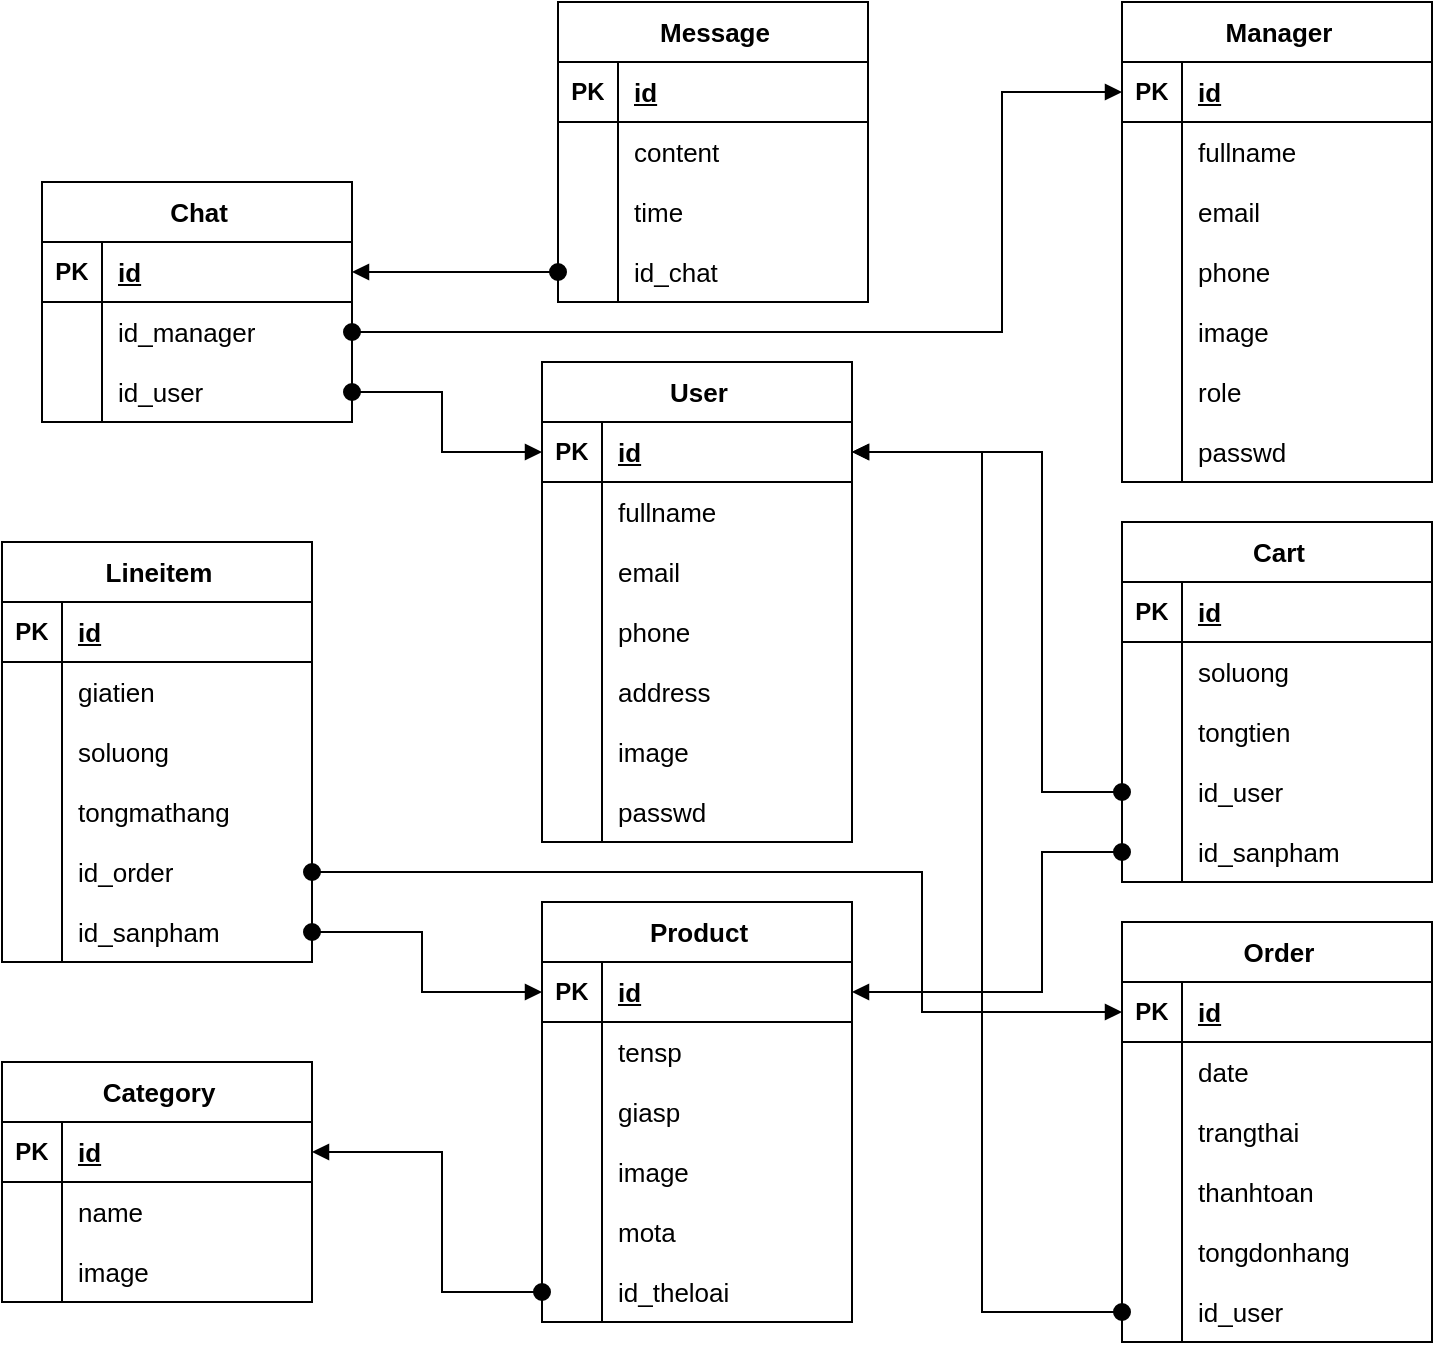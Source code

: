 <mxfile version="22.1.3" type="device">
  <diagram name="Page-1" id="194xH03Cvhobpv7r6Vc0">
    <mxGraphModel dx="2284" dy="761" grid="1" gridSize="10" guides="1" tooltips="1" connect="1" arrows="1" fold="1" page="1" pageScale="1" pageWidth="850" pageHeight="1100" math="0" shadow="0">
      <root>
        <mxCell id="0" />
        <mxCell id="1" parent="0" />
        <mxCell id="lMpqr_0WGe2pn9l9XFGP-166" value="&lt;font style=&quot;font-size: 13px;&quot;&gt;User&lt;/font&gt;" style="shape=table;startSize=30;container=1;collapsible=1;childLayout=tableLayout;fixedRows=1;rowLines=0;fontStyle=1;align=center;resizeLast=1;html=1;" parent="1" vertex="1">
          <mxGeometry x="-510" y="200" width="155" height="240" as="geometry">
            <mxRectangle x="-720" y="90" width="70" height="30" as="alternateBounds" />
          </mxGeometry>
        </mxCell>
        <mxCell id="lMpqr_0WGe2pn9l9XFGP-167" value="" style="shape=tableRow;horizontal=0;startSize=0;swimlaneHead=0;swimlaneBody=0;fillColor=none;collapsible=0;dropTarget=0;points=[[0,0.5],[1,0.5]];portConstraint=eastwest;top=0;left=0;right=0;bottom=1;" parent="lMpqr_0WGe2pn9l9XFGP-166" vertex="1">
          <mxGeometry y="30" width="155" height="30" as="geometry" />
        </mxCell>
        <mxCell id="lMpqr_0WGe2pn9l9XFGP-168" value="PK" style="shape=partialRectangle;connectable=0;fillColor=none;top=0;left=0;bottom=0;right=0;fontStyle=1;overflow=hidden;whiteSpace=wrap;html=1;" parent="lMpqr_0WGe2pn9l9XFGP-167" vertex="1">
          <mxGeometry width="30" height="30" as="geometry">
            <mxRectangle width="30" height="30" as="alternateBounds" />
          </mxGeometry>
        </mxCell>
        <mxCell id="lMpqr_0WGe2pn9l9XFGP-169" value="&lt;font style=&quot;font-size: 13px;&quot;&gt;id&lt;/font&gt;" style="shape=partialRectangle;connectable=0;fillColor=none;top=0;left=0;bottom=0;right=0;align=left;spacingLeft=6;fontStyle=5;overflow=hidden;whiteSpace=wrap;html=1;" parent="lMpqr_0WGe2pn9l9XFGP-167" vertex="1">
          <mxGeometry x="30" width="125" height="30" as="geometry">
            <mxRectangle width="125" height="30" as="alternateBounds" />
          </mxGeometry>
        </mxCell>
        <mxCell id="lMpqr_0WGe2pn9l9XFGP-170" value="" style="shape=tableRow;horizontal=0;startSize=0;swimlaneHead=0;swimlaneBody=0;fillColor=none;collapsible=0;dropTarget=0;points=[[0,0.5],[1,0.5]];portConstraint=eastwest;top=0;left=0;right=0;bottom=0;" parent="lMpqr_0WGe2pn9l9XFGP-166" vertex="1">
          <mxGeometry y="60" width="155" height="30" as="geometry" />
        </mxCell>
        <mxCell id="lMpqr_0WGe2pn9l9XFGP-171" value="" style="shape=partialRectangle;connectable=0;fillColor=none;top=0;left=0;bottom=0;right=0;editable=1;overflow=hidden;whiteSpace=wrap;html=1;" parent="lMpqr_0WGe2pn9l9XFGP-170" vertex="1">
          <mxGeometry width="30" height="30" as="geometry">
            <mxRectangle width="30" height="30" as="alternateBounds" />
          </mxGeometry>
        </mxCell>
        <mxCell id="lMpqr_0WGe2pn9l9XFGP-172" value="&lt;font style=&quot;font-size: 13px;&quot;&gt;fullname&lt;/font&gt;" style="shape=partialRectangle;connectable=0;fillColor=none;top=0;left=0;bottom=0;right=0;align=left;spacingLeft=6;overflow=hidden;whiteSpace=wrap;html=1;" parent="lMpqr_0WGe2pn9l9XFGP-170" vertex="1">
          <mxGeometry x="30" width="125" height="30" as="geometry">
            <mxRectangle width="125" height="30" as="alternateBounds" />
          </mxGeometry>
        </mxCell>
        <mxCell id="lMpqr_0WGe2pn9l9XFGP-173" value="" style="shape=tableRow;horizontal=0;startSize=0;swimlaneHead=0;swimlaneBody=0;fillColor=none;collapsible=0;dropTarget=0;points=[[0,0.5],[1,0.5]];portConstraint=eastwest;top=0;left=0;right=0;bottom=0;" parent="lMpqr_0WGe2pn9l9XFGP-166" vertex="1">
          <mxGeometry y="90" width="155" height="30" as="geometry" />
        </mxCell>
        <mxCell id="lMpqr_0WGe2pn9l9XFGP-174" value="" style="shape=partialRectangle;connectable=0;fillColor=none;top=0;left=0;bottom=0;right=0;editable=1;overflow=hidden;whiteSpace=wrap;html=1;" parent="lMpqr_0WGe2pn9l9XFGP-173" vertex="1">
          <mxGeometry width="30" height="30" as="geometry">
            <mxRectangle width="30" height="30" as="alternateBounds" />
          </mxGeometry>
        </mxCell>
        <mxCell id="lMpqr_0WGe2pn9l9XFGP-175" value="&lt;font style=&quot;font-size: 13px;&quot;&gt;email&lt;/font&gt;" style="shape=partialRectangle;connectable=0;fillColor=none;top=0;left=0;bottom=0;right=0;align=left;spacingLeft=6;overflow=hidden;whiteSpace=wrap;html=1;" parent="lMpqr_0WGe2pn9l9XFGP-173" vertex="1">
          <mxGeometry x="30" width="125" height="30" as="geometry">
            <mxRectangle width="125" height="30" as="alternateBounds" />
          </mxGeometry>
        </mxCell>
        <mxCell id="lMpqr_0WGe2pn9l9XFGP-176" value="" style="shape=tableRow;horizontal=0;startSize=0;swimlaneHead=0;swimlaneBody=0;fillColor=none;collapsible=0;dropTarget=0;points=[[0,0.5],[1,0.5]];portConstraint=eastwest;top=0;left=0;right=0;bottom=0;" parent="lMpqr_0WGe2pn9l9XFGP-166" vertex="1">
          <mxGeometry y="120" width="155" height="30" as="geometry" />
        </mxCell>
        <mxCell id="lMpqr_0WGe2pn9l9XFGP-177" value="" style="shape=partialRectangle;connectable=0;fillColor=none;top=0;left=0;bottom=0;right=0;editable=1;overflow=hidden;whiteSpace=wrap;html=1;" parent="lMpqr_0WGe2pn9l9XFGP-176" vertex="1">
          <mxGeometry width="30" height="30" as="geometry">
            <mxRectangle width="30" height="30" as="alternateBounds" />
          </mxGeometry>
        </mxCell>
        <mxCell id="lMpqr_0WGe2pn9l9XFGP-178" value="&lt;font style=&quot;font-size: 13px;&quot;&gt;phone&lt;/font&gt;" style="shape=partialRectangle;connectable=0;fillColor=none;top=0;left=0;bottom=0;right=0;align=left;spacingLeft=6;overflow=hidden;whiteSpace=wrap;html=1;" parent="lMpqr_0WGe2pn9l9XFGP-176" vertex="1">
          <mxGeometry x="30" width="125" height="30" as="geometry">
            <mxRectangle width="125" height="30" as="alternateBounds" />
          </mxGeometry>
        </mxCell>
        <mxCell id="lMpqr_0WGe2pn9l9XFGP-179" value="" style="shape=tableRow;horizontal=0;startSize=0;swimlaneHead=0;swimlaneBody=0;fillColor=none;collapsible=0;dropTarget=0;points=[[0,0.5],[1,0.5]];portConstraint=eastwest;top=0;left=0;right=0;bottom=0;" parent="lMpqr_0WGe2pn9l9XFGP-166" vertex="1">
          <mxGeometry y="150" width="155" height="30" as="geometry" />
        </mxCell>
        <mxCell id="lMpqr_0WGe2pn9l9XFGP-180" value="" style="shape=partialRectangle;connectable=0;fillColor=none;top=0;left=0;bottom=0;right=0;editable=1;overflow=hidden;whiteSpace=wrap;html=1;" parent="lMpqr_0WGe2pn9l9XFGP-179" vertex="1">
          <mxGeometry width="30" height="30" as="geometry">
            <mxRectangle width="30" height="30" as="alternateBounds" />
          </mxGeometry>
        </mxCell>
        <mxCell id="lMpqr_0WGe2pn9l9XFGP-181" value="&lt;font style=&quot;font-size: 13px;&quot;&gt;address&lt;/font&gt;" style="shape=partialRectangle;connectable=0;fillColor=none;top=0;left=0;bottom=0;right=0;align=left;spacingLeft=6;overflow=hidden;whiteSpace=wrap;html=1;" parent="lMpqr_0WGe2pn9l9XFGP-179" vertex="1">
          <mxGeometry x="30" width="125" height="30" as="geometry">
            <mxRectangle width="125" height="30" as="alternateBounds" />
          </mxGeometry>
        </mxCell>
        <mxCell id="lMpqr_0WGe2pn9l9XFGP-182" value="" style="shape=tableRow;horizontal=0;startSize=0;swimlaneHead=0;swimlaneBody=0;fillColor=none;collapsible=0;dropTarget=0;points=[[0,0.5],[1,0.5]];portConstraint=eastwest;top=0;left=0;right=0;bottom=0;" parent="lMpqr_0WGe2pn9l9XFGP-166" vertex="1">
          <mxGeometry y="180" width="155" height="30" as="geometry" />
        </mxCell>
        <mxCell id="lMpqr_0WGe2pn9l9XFGP-183" value="" style="shape=partialRectangle;connectable=0;fillColor=none;top=0;left=0;bottom=0;right=0;editable=1;overflow=hidden;whiteSpace=wrap;html=1;" parent="lMpqr_0WGe2pn9l9XFGP-182" vertex="1">
          <mxGeometry width="30" height="30" as="geometry">
            <mxRectangle width="30" height="30" as="alternateBounds" />
          </mxGeometry>
        </mxCell>
        <mxCell id="lMpqr_0WGe2pn9l9XFGP-184" value="&lt;font style=&quot;font-size: 13px;&quot;&gt;image&lt;/font&gt;" style="shape=partialRectangle;connectable=0;fillColor=none;top=0;left=0;bottom=0;right=0;align=left;spacingLeft=6;overflow=hidden;whiteSpace=wrap;html=1;" parent="lMpqr_0WGe2pn9l9XFGP-182" vertex="1">
          <mxGeometry x="30" width="125" height="30" as="geometry">
            <mxRectangle width="125" height="30" as="alternateBounds" />
          </mxGeometry>
        </mxCell>
        <mxCell id="GA5O-XalFE99ZFjSKLA--1" value="" style="shape=tableRow;horizontal=0;startSize=0;swimlaneHead=0;swimlaneBody=0;fillColor=none;collapsible=0;dropTarget=0;points=[[0,0.5],[1,0.5]];portConstraint=eastwest;top=0;left=0;right=0;bottom=0;" parent="lMpqr_0WGe2pn9l9XFGP-166" vertex="1">
          <mxGeometry y="210" width="155" height="30" as="geometry" />
        </mxCell>
        <mxCell id="GA5O-XalFE99ZFjSKLA--2" value="" style="shape=partialRectangle;connectable=0;fillColor=none;top=0;left=0;bottom=0;right=0;editable=1;overflow=hidden;whiteSpace=wrap;html=1;" parent="GA5O-XalFE99ZFjSKLA--1" vertex="1">
          <mxGeometry width="30" height="30" as="geometry">
            <mxRectangle width="30" height="30" as="alternateBounds" />
          </mxGeometry>
        </mxCell>
        <mxCell id="GA5O-XalFE99ZFjSKLA--3" value="&lt;font style=&quot;font-size: 13px;&quot;&gt;passwd&lt;/font&gt;" style="shape=partialRectangle;connectable=0;fillColor=none;top=0;left=0;bottom=0;right=0;align=left;spacingLeft=6;overflow=hidden;whiteSpace=wrap;html=1;" parent="GA5O-XalFE99ZFjSKLA--1" vertex="1">
          <mxGeometry x="30" width="125" height="30" as="geometry">
            <mxRectangle width="125" height="30" as="alternateBounds" />
          </mxGeometry>
        </mxCell>
        <mxCell id="lMpqr_0WGe2pn9l9XFGP-185" value="&lt;font style=&quot;font-size: 13px;&quot;&gt;Product&lt;/font&gt;" style="shape=table;startSize=30;container=1;collapsible=1;childLayout=tableLayout;fixedRows=1;rowLines=0;fontStyle=1;align=center;resizeLast=1;html=1;" parent="1" vertex="1">
          <mxGeometry x="-510" y="470" width="155" height="210" as="geometry">
            <mxRectangle x="-720" y="90" width="70" height="30" as="alternateBounds" />
          </mxGeometry>
        </mxCell>
        <mxCell id="lMpqr_0WGe2pn9l9XFGP-186" value="" style="shape=tableRow;horizontal=0;startSize=0;swimlaneHead=0;swimlaneBody=0;fillColor=none;collapsible=0;dropTarget=0;points=[[0,0.5],[1,0.5]];portConstraint=eastwest;top=0;left=0;right=0;bottom=1;" parent="lMpqr_0WGe2pn9l9XFGP-185" vertex="1">
          <mxGeometry y="30" width="155" height="30" as="geometry" />
        </mxCell>
        <mxCell id="lMpqr_0WGe2pn9l9XFGP-187" value="PK" style="shape=partialRectangle;connectable=0;fillColor=none;top=0;left=0;bottom=0;right=0;fontStyle=1;overflow=hidden;whiteSpace=wrap;html=1;" parent="lMpqr_0WGe2pn9l9XFGP-186" vertex="1">
          <mxGeometry width="30" height="30" as="geometry">
            <mxRectangle width="30" height="30" as="alternateBounds" />
          </mxGeometry>
        </mxCell>
        <mxCell id="lMpqr_0WGe2pn9l9XFGP-188" value="&lt;font style=&quot;font-size: 13px;&quot;&gt;id&lt;/font&gt;" style="shape=partialRectangle;connectable=0;fillColor=none;top=0;left=0;bottom=0;right=0;align=left;spacingLeft=6;fontStyle=5;overflow=hidden;whiteSpace=wrap;html=1;" parent="lMpqr_0WGe2pn9l9XFGP-186" vertex="1">
          <mxGeometry x="30" width="125" height="30" as="geometry">
            <mxRectangle width="125" height="30" as="alternateBounds" />
          </mxGeometry>
        </mxCell>
        <mxCell id="lMpqr_0WGe2pn9l9XFGP-189" value="" style="shape=tableRow;horizontal=0;startSize=0;swimlaneHead=0;swimlaneBody=0;fillColor=none;collapsible=0;dropTarget=0;points=[[0,0.5],[1,0.5]];portConstraint=eastwest;top=0;left=0;right=0;bottom=0;" parent="lMpqr_0WGe2pn9l9XFGP-185" vertex="1">
          <mxGeometry y="60" width="155" height="30" as="geometry" />
        </mxCell>
        <mxCell id="lMpqr_0WGe2pn9l9XFGP-190" value="" style="shape=partialRectangle;connectable=0;fillColor=none;top=0;left=0;bottom=0;right=0;editable=1;overflow=hidden;whiteSpace=wrap;html=1;" parent="lMpqr_0WGe2pn9l9XFGP-189" vertex="1">
          <mxGeometry width="30" height="30" as="geometry">
            <mxRectangle width="30" height="30" as="alternateBounds" />
          </mxGeometry>
        </mxCell>
        <mxCell id="lMpqr_0WGe2pn9l9XFGP-191" value="&lt;font style=&quot;font-size: 13px;&quot;&gt;tensp&lt;/font&gt;" style="shape=partialRectangle;connectable=0;fillColor=none;top=0;left=0;bottom=0;right=0;align=left;spacingLeft=6;overflow=hidden;whiteSpace=wrap;html=1;" parent="lMpqr_0WGe2pn9l9XFGP-189" vertex="1">
          <mxGeometry x="30" width="125" height="30" as="geometry">
            <mxRectangle width="125" height="30" as="alternateBounds" />
          </mxGeometry>
        </mxCell>
        <mxCell id="lMpqr_0WGe2pn9l9XFGP-192" value="" style="shape=tableRow;horizontal=0;startSize=0;swimlaneHead=0;swimlaneBody=0;fillColor=none;collapsible=0;dropTarget=0;points=[[0,0.5],[1,0.5]];portConstraint=eastwest;top=0;left=0;right=0;bottom=0;" parent="lMpqr_0WGe2pn9l9XFGP-185" vertex="1">
          <mxGeometry y="90" width="155" height="30" as="geometry" />
        </mxCell>
        <mxCell id="lMpqr_0WGe2pn9l9XFGP-193" value="" style="shape=partialRectangle;connectable=0;fillColor=none;top=0;left=0;bottom=0;right=0;editable=1;overflow=hidden;whiteSpace=wrap;html=1;" parent="lMpqr_0WGe2pn9l9XFGP-192" vertex="1">
          <mxGeometry width="30" height="30" as="geometry">
            <mxRectangle width="30" height="30" as="alternateBounds" />
          </mxGeometry>
        </mxCell>
        <mxCell id="lMpqr_0WGe2pn9l9XFGP-194" value="&lt;font style=&quot;font-size: 13px;&quot;&gt;giasp&lt;/font&gt;" style="shape=partialRectangle;connectable=0;fillColor=none;top=0;left=0;bottom=0;right=0;align=left;spacingLeft=6;overflow=hidden;whiteSpace=wrap;html=1;" parent="lMpqr_0WGe2pn9l9XFGP-192" vertex="1">
          <mxGeometry x="30" width="125" height="30" as="geometry">
            <mxRectangle width="125" height="30" as="alternateBounds" />
          </mxGeometry>
        </mxCell>
        <mxCell id="lMpqr_0WGe2pn9l9XFGP-195" value="" style="shape=tableRow;horizontal=0;startSize=0;swimlaneHead=0;swimlaneBody=0;fillColor=none;collapsible=0;dropTarget=0;points=[[0,0.5],[1,0.5]];portConstraint=eastwest;top=0;left=0;right=0;bottom=0;" parent="lMpqr_0WGe2pn9l9XFGP-185" vertex="1">
          <mxGeometry y="120" width="155" height="30" as="geometry" />
        </mxCell>
        <mxCell id="lMpqr_0WGe2pn9l9XFGP-196" value="" style="shape=partialRectangle;connectable=0;fillColor=none;top=0;left=0;bottom=0;right=0;editable=1;overflow=hidden;whiteSpace=wrap;html=1;" parent="lMpqr_0WGe2pn9l9XFGP-195" vertex="1">
          <mxGeometry width="30" height="30" as="geometry">
            <mxRectangle width="30" height="30" as="alternateBounds" />
          </mxGeometry>
        </mxCell>
        <mxCell id="lMpqr_0WGe2pn9l9XFGP-197" value="&lt;font style=&quot;font-size: 13px;&quot;&gt;image&lt;/font&gt;" style="shape=partialRectangle;connectable=0;fillColor=none;top=0;left=0;bottom=0;right=0;align=left;spacingLeft=6;overflow=hidden;whiteSpace=wrap;html=1;" parent="lMpqr_0WGe2pn9l9XFGP-195" vertex="1">
          <mxGeometry x="30" width="125" height="30" as="geometry">
            <mxRectangle width="125" height="30" as="alternateBounds" />
          </mxGeometry>
        </mxCell>
        <mxCell id="lMpqr_0WGe2pn9l9XFGP-198" value="" style="shape=tableRow;horizontal=0;startSize=0;swimlaneHead=0;swimlaneBody=0;fillColor=none;collapsible=0;dropTarget=0;points=[[0,0.5],[1,0.5]];portConstraint=eastwest;top=0;left=0;right=0;bottom=0;" parent="lMpqr_0WGe2pn9l9XFGP-185" vertex="1">
          <mxGeometry y="150" width="155" height="30" as="geometry" />
        </mxCell>
        <mxCell id="lMpqr_0WGe2pn9l9XFGP-199" value="" style="shape=partialRectangle;connectable=0;fillColor=none;top=0;left=0;bottom=0;right=0;editable=1;overflow=hidden;whiteSpace=wrap;html=1;" parent="lMpqr_0WGe2pn9l9XFGP-198" vertex="1">
          <mxGeometry width="30" height="30" as="geometry">
            <mxRectangle width="30" height="30" as="alternateBounds" />
          </mxGeometry>
        </mxCell>
        <mxCell id="lMpqr_0WGe2pn9l9XFGP-200" value="&lt;font style=&quot;font-size: 13px;&quot;&gt;mota&lt;/font&gt;" style="shape=partialRectangle;connectable=0;fillColor=none;top=0;left=0;bottom=0;right=0;align=left;spacingLeft=6;overflow=hidden;whiteSpace=wrap;html=1;" parent="lMpqr_0WGe2pn9l9XFGP-198" vertex="1">
          <mxGeometry x="30" width="125" height="30" as="geometry">
            <mxRectangle width="125" height="30" as="alternateBounds" />
          </mxGeometry>
        </mxCell>
        <mxCell id="lMpqr_0WGe2pn9l9XFGP-201" value="" style="shape=tableRow;horizontal=0;startSize=0;swimlaneHead=0;swimlaneBody=0;fillColor=none;collapsible=0;dropTarget=0;points=[[0,0.5],[1,0.5]];portConstraint=eastwest;top=0;left=0;right=0;bottom=0;" parent="lMpqr_0WGe2pn9l9XFGP-185" vertex="1">
          <mxGeometry y="180" width="155" height="30" as="geometry" />
        </mxCell>
        <mxCell id="lMpqr_0WGe2pn9l9XFGP-202" value="" style="shape=partialRectangle;connectable=0;fillColor=none;top=0;left=0;bottom=0;right=0;editable=1;overflow=hidden;whiteSpace=wrap;html=1;" parent="lMpqr_0WGe2pn9l9XFGP-201" vertex="1">
          <mxGeometry width="30" height="30" as="geometry">
            <mxRectangle width="30" height="30" as="alternateBounds" />
          </mxGeometry>
        </mxCell>
        <mxCell id="lMpqr_0WGe2pn9l9XFGP-203" value="&lt;font style=&quot;font-size: 13px;&quot;&gt;id_theloai&lt;/font&gt;" style="shape=partialRectangle;connectable=0;fillColor=none;top=0;left=0;bottom=0;right=0;align=left;spacingLeft=6;overflow=hidden;whiteSpace=wrap;html=1;" parent="lMpqr_0WGe2pn9l9XFGP-201" vertex="1">
          <mxGeometry x="30" width="125" height="30" as="geometry">
            <mxRectangle width="125" height="30" as="alternateBounds" />
          </mxGeometry>
        </mxCell>
        <mxCell id="lMpqr_0WGe2pn9l9XFGP-204" value="&lt;font style=&quot;font-size: 13px;&quot;&gt;Chat&lt;/font&gt;" style="shape=table;startSize=30;container=1;collapsible=1;childLayout=tableLayout;fixedRows=1;rowLines=0;fontStyle=1;align=center;resizeLast=1;html=1;" parent="1" vertex="1">
          <mxGeometry x="-760" y="110" width="155" height="120" as="geometry">
            <mxRectangle x="-720" y="90" width="70" height="30" as="alternateBounds" />
          </mxGeometry>
        </mxCell>
        <mxCell id="lMpqr_0WGe2pn9l9XFGP-205" value="" style="shape=tableRow;horizontal=0;startSize=0;swimlaneHead=0;swimlaneBody=0;fillColor=none;collapsible=0;dropTarget=0;points=[[0,0.5],[1,0.5]];portConstraint=eastwest;top=0;left=0;right=0;bottom=1;" parent="lMpqr_0WGe2pn9l9XFGP-204" vertex="1">
          <mxGeometry y="30" width="155" height="30" as="geometry" />
        </mxCell>
        <mxCell id="lMpqr_0WGe2pn9l9XFGP-206" value="PK" style="shape=partialRectangle;connectable=0;fillColor=none;top=0;left=0;bottom=0;right=0;fontStyle=1;overflow=hidden;whiteSpace=wrap;html=1;" parent="lMpqr_0WGe2pn9l9XFGP-205" vertex="1">
          <mxGeometry width="30" height="30" as="geometry">
            <mxRectangle width="30" height="30" as="alternateBounds" />
          </mxGeometry>
        </mxCell>
        <mxCell id="lMpqr_0WGe2pn9l9XFGP-207" value="&lt;font style=&quot;font-size: 13px;&quot;&gt;id&lt;/font&gt;" style="shape=partialRectangle;connectable=0;fillColor=none;top=0;left=0;bottom=0;right=0;align=left;spacingLeft=6;fontStyle=5;overflow=hidden;whiteSpace=wrap;html=1;" parent="lMpqr_0WGe2pn9l9XFGP-205" vertex="1">
          <mxGeometry x="30" width="125" height="30" as="geometry">
            <mxRectangle width="125" height="30" as="alternateBounds" />
          </mxGeometry>
        </mxCell>
        <mxCell id="EnwDF-01r9-kn-5sNiry-3" value="" style="shape=tableRow;horizontal=0;startSize=0;swimlaneHead=0;swimlaneBody=0;fillColor=none;collapsible=0;dropTarget=0;points=[[0,0.5],[1,0.5]];portConstraint=eastwest;top=0;left=0;right=0;bottom=0;" parent="lMpqr_0WGe2pn9l9XFGP-204" vertex="1">
          <mxGeometry y="60" width="155" height="30" as="geometry" />
        </mxCell>
        <mxCell id="EnwDF-01r9-kn-5sNiry-4" value="" style="shape=partialRectangle;connectable=0;fillColor=none;top=0;left=0;bottom=0;right=0;editable=1;overflow=hidden;whiteSpace=wrap;html=1;" parent="EnwDF-01r9-kn-5sNiry-3" vertex="1">
          <mxGeometry width="30" height="30" as="geometry">
            <mxRectangle width="30" height="30" as="alternateBounds" />
          </mxGeometry>
        </mxCell>
        <mxCell id="EnwDF-01r9-kn-5sNiry-5" value="&lt;font style=&quot;font-size: 13px;&quot;&gt;id_manager&lt;/font&gt;" style="shape=partialRectangle;connectable=0;fillColor=none;top=0;left=0;bottom=0;right=0;align=left;spacingLeft=6;overflow=hidden;whiteSpace=wrap;html=1;" parent="EnwDF-01r9-kn-5sNiry-3" vertex="1">
          <mxGeometry x="30" width="125" height="30" as="geometry">
            <mxRectangle width="125" height="30" as="alternateBounds" />
          </mxGeometry>
        </mxCell>
        <mxCell id="lMpqr_0WGe2pn9l9XFGP-208" value="" style="shape=tableRow;horizontal=0;startSize=0;swimlaneHead=0;swimlaneBody=0;fillColor=none;collapsible=0;dropTarget=0;points=[[0,0.5],[1,0.5]];portConstraint=eastwest;top=0;left=0;right=0;bottom=0;" parent="lMpqr_0WGe2pn9l9XFGP-204" vertex="1">
          <mxGeometry y="90" width="155" height="30" as="geometry" />
        </mxCell>
        <mxCell id="lMpqr_0WGe2pn9l9XFGP-209" value="" style="shape=partialRectangle;connectable=0;fillColor=none;top=0;left=0;bottom=0;right=0;editable=1;overflow=hidden;whiteSpace=wrap;html=1;" parent="lMpqr_0WGe2pn9l9XFGP-208" vertex="1">
          <mxGeometry width="30" height="30" as="geometry">
            <mxRectangle width="30" height="30" as="alternateBounds" />
          </mxGeometry>
        </mxCell>
        <mxCell id="lMpqr_0WGe2pn9l9XFGP-210" value="&lt;font style=&quot;font-size: 13px;&quot;&gt;id_user&lt;/font&gt;" style="shape=partialRectangle;connectable=0;fillColor=none;top=0;left=0;bottom=0;right=0;align=left;spacingLeft=6;overflow=hidden;whiteSpace=wrap;html=1;" parent="lMpqr_0WGe2pn9l9XFGP-208" vertex="1">
          <mxGeometry x="30" width="125" height="30" as="geometry">
            <mxRectangle width="125" height="30" as="alternateBounds" />
          </mxGeometry>
        </mxCell>
        <mxCell id="lMpqr_0WGe2pn9l9XFGP-223" value="&lt;font style=&quot;font-size: 13px;&quot;&gt;Cart&lt;/font&gt;" style="shape=table;startSize=30;container=1;collapsible=1;childLayout=tableLayout;fixedRows=1;rowLines=0;fontStyle=1;align=center;resizeLast=1;html=1;" parent="1" vertex="1">
          <mxGeometry x="-220" y="280" width="155" height="180" as="geometry">
            <mxRectangle x="-720" y="90" width="70" height="30" as="alternateBounds" />
          </mxGeometry>
        </mxCell>
        <mxCell id="lMpqr_0WGe2pn9l9XFGP-224" value="" style="shape=tableRow;horizontal=0;startSize=0;swimlaneHead=0;swimlaneBody=0;fillColor=none;collapsible=0;dropTarget=0;points=[[0,0.5],[1,0.5]];portConstraint=eastwest;top=0;left=0;right=0;bottom=1;" parent="lMpqr_0WGe2pn9l9XFGP-223" vertex="1">
          <mxGeometry y="30" width="155" height="30" as="geometry" />
        </mxCell>
        <mxCell id="lMpqr_0WGe2pn9l9XFGP-225" value="PK" style="shape=partialRectangle;connectable=0;fillColor=none;top=0;left=0;bottom=0;right=0;fontStyle=1;overflow=hidden;whiteSpace=wrap;html=1;" parent="lMpqr_0WGe2pn9l9XFGP-224" vertex="1">
          <mxGeometry width="30" height="30" as="geometry">
            <mxRectangle width="30" height="30" as="alternateBounds" />
          </mxGeometry>
        </mxCell>
        <mxCell id="lMpqr_0WGe2pn9l9XFGP-226" value="&lt;font style=&quot;font-size: 13px;&quot;&gt;id&lt;/font&gt;" style="shape=partialRectangle;connectable=0;fillColor=none;top=0;left=0;bottom=0;right=0;align=left;spacingLeft=6;fontStyle=5;overflow=hidden;whiteSpace=wrap;html=1;" parent="lMpqr_0WGe2pn9l9XFGP-224" vertex="1">
          <mxGeometry x="30" width="125" height="30" as="geometry">
            <mxRectangle width="125" height="30" as="alternateBounds" />
          </mxGeometry>
        </mxCell>
        <mxCell id="lMpqr_0WGe2pn9l9XFGP-227" value="" style="shape=tableRow;horizontal=0;startSize=0;swimlaneHead=0;swimlaneBody=0;fillColor=none;collapsible=0;dropTarget=0;points=[[0,0.5],[1,0.5]];portConstraint=eastwest;top=0;left=0;right=0;bottom=0;" parent="lMpqr_0WGe2pn9l9XFGP-223" vertex="1">
          <mxGeometry y="60" width="155" height="30" as="geometry" />
        </mxCell>
        <mxCell id="lMpqr_0WGe2pn9l9XFGP-228" value="" style="shape=partialRectangle;connectable=0;fillColor=none;top=0;left=0;bottom=0;right=0;editable=1;overflow=hidden;whiteSpace=wrap;html=1;" parent="lMpqr_0WGe2pn9l9XFGP-227" vertex="1">
          <mxGeometry width="30" height="30" as="geometry">
            <mxRectangle width="30" height="30" as="alternateBounds" />
          </mxGeometry>
        </mxCell>
        <mxCell id="lMpqr_0WGe2pn9l9XFGP-229" value="&lt;font style=&quot;font-size: 13px;&quot;&gt;soluong&lt;/font&gt;" style="shape=partialRectangle;connectable=0;fillColor=none;top=0;left=0;bottom=0;right=0;align=left;spacingLeft=6;overflow=hidden;whiteSpace=wrap;html=1;" parent="lMpqr_0WGe2pn9l9XFGP-227" vertex="1">
          <mxGeometry x="30" width="125" height="30" as="geometry">
            <mxRectangle width="125" height="30" as="alternateBounds" />
          </mxGeometry>
        </mxCell>
        <mxCell id="lMpqr_0WGe2pn9l9XFGP-230" value="" style="shape=tableRow;horizontal=0;startSize=0;swimlaneHead=0;swimlaneBody=0;fillColor=none;collapsible=0;dropTarget=0;points=[[0,0.5],[1,0.5]];portConstraint=eastwest;top=0;left=0;right=0;bottom=0;" parent="lMpqr_0WGe2pn9l9XFGP-223" vertex="1">
          <mxGeometry y="90" width="155" height="30" as="geometry" />
        </mxCell>
        <mxCell id="lMpqr_0WGe2pn9l9XFGP-231" value="" style="shape=partialRectangle;connectable=0;fillColor=none;top=0;left=0;bottom=0;right=0;editable=1;overflow=hidden;whiteSpace=wrap;html=1;" parent="lMpqr_0WGe2pn9l9XFGP-230" vertex="1">
          <mxGeometry width="30" height="30" as="geometry">
            <mxRectangle width="30" height="30" as="alternateBounds" />
          </mxGeometry>
        </mxCell>
        <mxCell id="lMpqr_0WGe2pn9l9XFGP-232" value="&lt;font style=&quot;font-size: 13px;&quot;&gt;tongtien&lt;/font&gt;" style="shape=partialRectangle;connectable=0;fillColor=none;top=0;left=0;bottom=0;right=0;align=left;spacingLeft=6;overflow=hidden;whiteSpace=wrap;html=1;" parent="lMpqr_0WGe2pn9l9XFGP-230" vertex="1">
          <mxGeometry x="30" width="125" height="30" as="geometry">
            <mxRectangle width="125" height="30" as="alternateBounds" />
          </mxGeometry>
        </mxCell>
        <mxCell id="lMpqr_0WGe2pn9l9XFGP-233" value="" style="shape=tableRow;horizontal=0;startSize=0;swimlaneHead=0;swimlaneBody=0;fillColor=none;collapsible=0;dropTarget=0;points=[[0,0.5],[1,0.5]];portConstraint=eastwest;top=0;left=0;right=0;bottom=0;" parent="lMpqr_0WGe2pn9l9XFGP-223" vertex="1">
          <mxGeometry y="120" width="155" height="30" as="geometry" />
        </mxCell>
        <mxCell id="lMpqr_0WGe2pn9l9XFGP-234" value="" style="shape=partialRectangle;connectable=0;fillColor=none;top=0;left=0;bottom=0;right=0;editable=1;overflow=hidden;whiteSpace=wrap;html=1;" parent="lMpqr_0WGe2pn9l9XFGP-233" vertex="1">
          <mxGeometry width="30" height="30" as="geometry">
            <mxRectangle width="30" height="30" as="alternateBounds" />
          </mxGeometry>
        </mxCell>
        <mxCell id="lMpqr_0WGe2pn9l9XFGP-235" value="&lt;font style=&quot;font-size: 13px;&quot;&gt;id_user&lt;/font&gt;" style="shape=partialRectangle;connectable=0;fillColor=none;top=0;left=0;bottom=0;right=0;align=left;spacingLeft=6;overflow=hidden;whiteSpace=wrap;html=1;" parent="lMpqr_0WGe2pn9l9XFGP-233" vertex="1">
          <mxGeometry x="30" width="125" height="30" as="geometry">
            <mxRectangle width="125" height="30" as="alternateBounds" />
          </mxGeometry>
        </mxCell>
        <mxCell id="lMpqr_0WGe2pn9l9XFGP-236" value="" style="shape=tableRow;horizontal=0;startSize=0;swimlaneHead=0;swimlaneBody=0;fillColor=none;collapsible=0;dropTarget=0;points=[[0,0.5],[1,0.5]];portConstraint=eastwest;top=0;left=0;right=0;bottom=0;" parent="lMpqr_0WGe2pn9l9XFGP-223" vertex="1">
          <mxGeometry y="150" width="155" height="30" as="geometry" />
        </mxCell>
        <mxCell id="lMpqr_0WGe2pn9l9XFGP-237" value="" style="shape=partialRectangle;connectable=0;fillColor=none;top=0;left=0;bottom=0;right=0;editable=1;overflow=hidden;whiteSpace=wrap;html=1;" parent="lMpqr_0WGe2pn9l9XFGP-236" vertex="1">
          <mxGeometry width="30" height="30" as="geometry">
            <mxRectangle width="30" height="30" as="alternateBounds" />
          </mxGeometry>
        </mxCell>
        <mxCell id="lMpqr_0WGe2pn9l9XFGP-238" value="&lt;font style=&quot;font-size: 13px;&quot;&gt;id_sanpham&lt;/font&gt;" style="shape=partialRectangle;connectable=0;fillColor=none;top=0;left=0;bottom=0;right=0;align=left;spacingLeft=6;overflow=hidden;whiteSpace=wrap;html=1;" parent="lMpqr_0WGe2pn9l9XFGP-236" vertex="1">
          <mxGeometry x="30" width="125" height="30" as="geometry">
            <mxRectangle width="125" height="30" as="alternateBounds" />
          </mxGeometry>
        </mxCell>
        <mxCell id="lMpqr_0WGe2pn9l9XFGP-242" value="&lt;font style=&quot;font-size: 13px;&quot;&gt;Message&lt;/font&gt;" style="shape=table;startSize=30;container=1;collapsible=1;childLayout=tableLayout;fixedRows=1;rowLines=0;fontStyle=1;align=center;resizeLast=1;html=1;" parent="1" vertex="1">
          <mxGeometry x="-502" y="20" width="155" height="150" as="geometry">
            <mxRectangle x="-720" y="90" width="70" height="30" as="alternateBounds" />
          </mxGeometry>
        </mxCell>
        <mxCell id="lMpqr_0WGe2pn9l9XFGP-243" value="" style="shape=tableRow;horizontal=0;startSize=0;swimlaneHead=0;swimlaneBody=0;fillColor=none;collapsible=0;dropTarget=0;points=[[0,0.5],[1,0.5]];portConstraint=eastwest;top=0;left=0;right=0;bottom=1;" parent="lMpqr_0WGe2pn9l9XFGP-242" vertex="1">
          <mxGeometry y="30" width="155" height="30" as="geometry" />
        </mxCell>
        <mxCell id="lMpqr_0WGe2pn9l9XFGP-244" value="PK" style="shape=partialRectangle;connectable=0;fillColor=none;top=0;left=0;bottom=0;right=0;fontStyle=1;overflow=hidden;whiteSpace=wrap;html=1;" parent="lMpqr_0WGe2pn9l9XFGP-243" vertex="1">
          <mxGeometry width="30" height="30" as="geometry">
            <mxRectangle width="30" height="30" as="alternateBounds" />
          </mxGeometry>
        </mxCell>
        <mxCell id="lMpqr_0WGe2pn9l9XFGP-245" value="&lt;font style=&quot;font-size: 13px;&quot;&gt;id&lt;/font&gt;" style="shape=partialRectangle;connectable=0;fillColor=none;top=0;left=0;bottom=0;right=0;align=left;spacingLeft=6;fontStyle=5;overflow=hidden;whiteSpace=wrap;html=1;" parent="lMpqr_0WGe2pn9l9XFGP-243" vertex="1">
          <mxGeometry x="30" width="125" height="30" as="geometry">
            <mxRectangle width="125" height="30" as="alternateBounds" />
          </mxGeometry>
        </mxCell>
        <mxCell id="lMpqr_0WGe2pn9l9XFGP-246" value="" style="shape=tableRow;horizontal=0;startSize=0;swimlaneHead=0;swimlaneBody=0;fillColor=none;collapsible=0;dropTarget=0;points=[[0,0.5],[1,0.5]];portConstraint=eastwest;top=0;left=0;right=0;bottom=0;" parent="lMpqr_0WGe2pn9l9XFGP-242" vertex="1">
          <mxGeometry y="60" width="155" height="30" as="geometry" />
        </mxCell>
        <mxCell id="lMpqr_0WGe2pn9l9XFGP-247" value="" style="shape=partialRectangle;connectable=0;fillColor=none;top=0;left=0;bottom=0;right=0;editable=1;overflow=hidden;whiteSpace=wrap;html=1;" parent="lMpqr_0WGe2pn9l9XFGP-246" vertex="1">
          <mxGeometry width="30" height="30" as="geometry">
            <mxRectangle width="30" height="30" as="alternateBounds" />
          </mxGeometry>
        </mxCell>
        <mxCell id="lMpqr_0WGe2pn9l9XFGP-248" value="&lt;font style=&quot;font-size: 13px;&quot;&gt;content&lt;/font&gt;" style="shape=partialRectangle;connectable=0;fillColor=none;top=0;left=0;bottom=0;right=0;align=left;spacingLeft=6;overflow=hidden;whiteSpace=wrap;html=1;" parent="lMpqr_0WGe2pn9l9XFGP-246" vertex="1">
          <mxGeometry x="30" width="125" height="30" as="geometry">
            <mxRectangle width="125" height="30" as="alternateBounds" />
          </mxGeometry>
        </mxCell>
        <mxCell id="lMpqr_0WGe2pn9l9XFGP-249" value="" style="shape=tableRow;horizontal=0;startSize=0;swimlaneHead=0;swimlaneBody=0;fillColor=none;collapsible=0;dropTarget=0;points=[[0,0.5],[1,0.5]];portConstraint=eastwest;top=0;left=0;right=0;bottom=0;" parent="lMpqr_0WGe2pn9l9XFGP-242" vertex="1">
          <mxGeometry y="90" width="155" height="30" as="geometry" />
        </mxCell>
        <mxCell id="lMpqr_0WGe2pn9l9XFGP-250" value="" style="shape=partialRectangle;connectable=0;fillColor=none;top=0;left=0;bottom=0;right=0;editable=1;overflow=hidden;whiteSpace=wrap;html=1;" parent="lMpqr_0WGe2pn9l9XFGP-249" vertex="1">
          <mxGeometry width="30" height="30" as="geometry">
            <mxRectangle width="30" height="30" as="alternateBounds" />
          </mxGeometry>
        </mxCell>
        <mxCell id="lMpqr_0WGe2pn9l9XFGP-251" value="&lt;font style=&quot;font-size: 13px;&quot;&gt;time&lt;/font&gt;" style="shape=partialRectangle;connectable=0;fillColor=none;top=0;left=0;bottom=0;right=0;align=left;spacingLeft=6;overflow=hidden;whiteSpace=wrap;html=1;" parent="lMpqr_0WGe2pn9l9XFGP-249" vertex="1">
          <mxGeometry x="30" width="125" height="30" as="geometry">
            <mxRectangle width="125" height="30" as="alternateBounds" />
          </mxGeometry>
        </mxCell>
        <mxCell id="lMpqr_0WGe2pn9l9XFGP-252" value="" style="shape=tableRow;horizontal=0;startSize=0;swimlaneHead=0;swimlaneBody=0;fillColor=none;collapsible=0;dropTarget=0;points=[[0,0.5],[1,0.5]];portConstraint=eastwest;top=0;left=0;right=0;bottom=0;" parent="lMpqr_0WGe2pn9l9XFGP-242" vertex="1">
          <mxGeometry y="120" width="155" height="30" as="geometry" />
        </mxCell>
        <mxCell id="lMpqr_0WGe2pn9l9XFGP-253" value="" style="shape=partialRectangle;connectable=0;fillColor=none;top=0;left=0;bottom=0;right=0;editable=1;overflow=hidden;whiteSpace=wrap;html=1;" parent="lMpqr_0WGe2pn9l9XFGP-252" vertex="1">
          <mxGeometry width="30" height="30" as="geometry">
            <mxRectangle width="30" height="30" as="alternateBounds" />
          </mxGeometry>
        </mxCell>
        <mxCell id="lMpqr_0WGe2pn9l9XFGP-254" value="&lt;font style=&quot;font-size: 13px;&quot;&gt;id_chat&lt;/font&gt;" style="shape=partialRectangle;connectable=0;fillColor=none;top=0;left=0;bottom=0;right=0;align=left;spacingLeft=6;overflow=hidden;whiteSpace=wrap;html=1;" parent="lMpqr_0WGe2pn9l9XFGP-252" vertex="1">
          <mxGeometry x="30" width="125" height="30" as="geometry">
            <mxRectangle width="125" height="30" as="alternateBounds" />
          </mxGeometry>
        </mxCell>
        <mxCell id="lMpqr_0WGe2pn9l9XFGP-261" value="&lt;font style=&quot;font-size: 13px;&quot;&gt;Lineitem&lt;/font&gt;" style="shape=table;startSize=30;container=1;collapsible=1;childLayout=tableLayout;fixedRows=1;rowLines=0;fontStyle=1;align=center;resizeLast=1;html=1;" parent="1" vertex="1">
          <mxGeometry x="-780" y="290" width="155" height="210" as="geometry">
            <mxRectangle x="-720" y="90" width="70" height="30" as="alternateBounds" />
          </mxGeometry>
        </mxCell>
        <mxCell id="lMpqr_0WGe2pn9l9XFGP-262" value="" style="shape=tableRow;horizontal=0;startSize=0;swimlaneHead=0;swimlaneBody=0;fillColor=none;collapsible=0;dropTarget=0;points=[[0,0.5],[1,0.5]];portConstraint=eastwest;top=0;left=0;right=0;bottom=1;" parent="lMpqr_0WGe2pn9l9XFGP-261" vertex="1">
          <mxGeometry y="30" width="155" height="30" as="geometry" />
        </mxCell>
        <mxCell id="lMpqr_0WGe2pn9l9XFGP-263" value="PK" style="shape=partialRectangle;connectable=0;fillColor=none;top=0;left=0;bottom=0;right=0;fontStyle=1;overflow=hidden;whiteSpace=wrap;html=1;" parent="lMpqr_0WGe2pn9l9XFGP-262" vertex="1">
          <mxGeometry width="30" height="30" as="geometry">
            <mxRectangle width="30" height="30" as="alternateBounds" />
          </mxGeometry>
        </mxCell>
        <mxCell id="lMpqr_0WGe2pn9l9XFGP-264" value="&lt;font style=&quot;font-size: 13px;&quot;&gt;id&lt;/font&gt;" style="shape=partialRectangle;connectable=0;fillColor=none;top=0;left=0;bottom=0;right=0;align=left;spacingLeft=6;fontStyle=5;overflow=hidden;whiteSpace=wrap;html=1;" parent="lMpqr_0WGe2pn9l9XFGP-262" vertex="1">
          <mxGeometry x="30" width="125" height="30" as="geometry">
            <mxRectangle width="125" height="30" as="alternateBounds" />
          </mxGeometry>
        </mxCell>
        <mxCell id="lMpqr_0WGe2pn9l9XFGP-265" value="" style="shape=tableRow;horizontal=0;startSize=0;swimlaneHead=0;swimlaneBody=0;fillColor=none;collapsible=0;dropTarget=0;points=[[0,0.5],[1,0.5]];portConstraint=eastwest;top=0;left=0;right=0;bottom=0;" parent="lMpqr_0WGe2pn9l9XFGP-261" vertex="1">
          <mxGeometry y="60" width="155" height="30" as="geometry" />
        </mxCell>
        <mxCell id="lMpqr_0WGe2pn9l9XFGP-266" value="" style="shape=partialRectangle;connectable=0;fillColor=none;top=0;left=0;bottom=0;right=0;editable=1;overflow=hidden;whiteSpace=wrap;html=1;" parent="lMpqr_0WGe2pn9l9XFGP-265" vertex="1">
          <mxGeometry width="30" height="30" as="geometry">
            <mxRectangle width="30" height="30" as="alternateBounds" />
          </mxGeometry>
        </mxCell>
        <mxCell id="lMpqr_0WGe2pn9l9XFGP-267" value="&lt;font style=&quot;font-size: 13px;&quot;&gt;giatien&lt;/font&gt;" style="shape=partialRectangle;connectable=0;fillColor=none;top=0;left=0;bottom=0;right=0;align=left;spacingLeft=6;overflow=hidden;whiteSpace=wrap;html=1;" parent="lMpqr_0WGe2pn9l9XFGP-265" vertex="1">
          <mxGeometry x="30" width="125" height="30" as="geometry">
            <mxRectangle width="125" height="30" as="alternateBounds" />
          </mxGeometry>
        </mxCell>
        <mxCell id="lMpqr_0WGe2pn9l9XFGP-268" value="" style="shape=tableRow;horizontal=0;startSize=0;swimlaneHead=0;swimlaneBody=0;fillColor=none;collapsible=0;dropTarget=0;points=[[0,0.5],[1,0.5]];portConstraint=eastwest;top=0;left=0;right=0;bottom=0;" parent="lMpqr_0WGe2pn9l9XFGP-261" vertex="1">
          <mxGeometry y="90" width="155" height="30" as="geometry" />
        </mxCell>
        <mxCell id="lMpqr_0WGe2pn9l9XFGP-269" value="" style="shape=partialRectangle;connectable=0;fillColor=none;top=0;left=0;bottom=0;right=0;editable=1;overflow=hidden;whiteSpace=wrap;html=1;" parent="lMpqr_0WGe2pn9l9XFGP-268" vertex="1">
          <mxGeometry width="30" height="30" as="geometry">
            <mxRectangle width="30" height="30" as="alternateBounds" />
          </mxGeometry>
        </mxCell>
        <mxCell id="lMpqr_0WGe2pn9l9XFGP-270" value="&lt;font style=&quot;font-size: 13px;&quot;&gt;soluong&lt;/font&gt;" style="shape=partialRectangle;connectable=0;fillColor=none;top=0;left=0;bottom=0;right=0;align=left;spacingLeft=6;overflow=hidden;whiteSpace=wrap;html=1;" parent="lMpqr_0WGe2pn9l9XFGP-268" vertex="1">
          <mxGeometry x="30" width="125" height="30" as="geometry">
            <mxRectangle width="125" height="30" as="alternateBounds" />
          </mxGeometry>
        </mxCell>
        <mxCell id="lMpqr_0WGe2pn9l9XFGP-271" value="" style="shape=tableRow;horizontal=0;startSize=0;swimlaneHead=0;swimlaneBody=0;fillColor=none;collapsible=0;dropTarget=0;points=[[0,0.5],[1,0.5]];portConstraint=eastwest;top=0;left=0;right=0;bottom=0;" parent="lMpqr_0WGe2pn9l9XFGP-261" vertex="1">
          <mxGeometry y="120" width="155" height="30" as="geometry" />
        </mxCell>
        <mxCell id="lMpqr_0WGe2pn9l9XFGP-272" value="" style="shape=partialRectangle;connectable=0;fillColor=none;top=0;left=0;bottom=0;right=0;editable=1;overflow=hidden;whiteSpace=wrap;html=1;" parent="lMpqr_0WGe2pn9l9XFGP-271" vertex="1">
          <mxGeometry width="30" height="30" as="geometry">
            <mxRectangle width="30" height="30" as="alternateBounds" />
          </mxGeometry>
        </mxCell>
        <mxCell id="lMpqr_0WGe2pn9l9XFGP-273" value="&lt;font style=&quot;font-size: 13px;&quot;&gt;tongmathang&lt;/font&gt;" style="shape=partialRectangle;connectable=0;fillColor=none;top=0;left=0;bottom=0;right=0;align=left;spacingLeft=6;overflow=hidden;whiteSpace=wrap;html=1;" parent="lMpqr_0WGe2pn9l9XFGP-271" vertex="1">
          <mxGeometry x="30" width="125" height="30" as="geometry">
            <mxRectangle width="125" height="30" as="alternateBounds" />
          </mxGeometry>
        </mxCell>
        <mxCell id="lMpqr_0WGe2pn9l9XFGP-274" value="" style="shape=tableRow;horizontal=0;startSize=0;swimlaneHead=0;swimlaneBody=0;fillColor=none;collapsible=0;dropTarget=0;points=[[0,0.5],[1,0.5]];portConstraint=eastwest;top=0;left=0;right=0;bottom=0;" parent="lMpqr_0WGe2pn9l9XFGP-261" vertex="1">
          <mxGeometry y="150" width="155" height="30" as="geometry" />
        </mxCell>
        <mxCell id="lMpqr_0WGe2pn9l9XFGP-275" value="" style="shape=partialRectangle;connectable=0;fillColor=none;top=0;left=0;bottom=0;right=0;editable=1;overflow=hidden;whiteSpace=wrap;html=1;" parent="lMpqr_0WGe2pn9l9XFGP-274" vertex="1">
          <mxGeometry width="30" height="30" as="geometry">
            <mxRectangle width="30" height="30" as="alternateBounds" />
          </mxGeometry>
        </mxCell>
        <mxCell id="lMpqr_0WGe2pn9l9XFGP-276" value="&lt;font style=&quot;font-size: 13px;&quot;&gt;id_order&lt;/font&gt;" style="shape=partialRectangle;connectable=0;fillColor=none;top=0;left=0;bottom=0;right=0;align=left;spacingLeft=6;overflow=hidden;whiteSpace=wrap;html=1;" parent="lMpqr_0WGe2pn9l9XFGP-274" vertex="1">
          <mxGeometry x="30" width="125" height="30" as="geometry">
            <mxRectangle width="125" height="30" as="alternateBounds" />
          </mxGeometry>
        </mxCell>
        <mxCell id="lMpqr_0WGe2pn9l9XFGP-277" value="" style="shape=tableRow;horizontal=0;startSize=0;swimlaneHead=0;swimlaneBody=0;fillColor=none;collapsible=0;dropTarget=0;points=[[0,0.5],[1,0.5]];portConstraint=eastwest;top=0;left=0;right=0;bottom=0;" parent="lMpqr_0WGe2pn9l9XFGP-261" vertex="1">
          <mxGeometry y="180" width="155" height="30" as="geometry" />
        </mxCell>
        <mxCell id="lMpqr_0WGe2pn9l9XFGP-278" value="" style="shape=partialRectangle;connectable=0;fillColor=none;top=0;left=0;bottom=0;right=0;editable=1;overflow=hidden;whiteSpace=wrap;html=1;" parent="lMpqr_0WGe2pn9l9XFGP-277" vertex="1">
          <mxGeometry width="30" height="30" as="geometry">
            <mxRectangle width="30" height="30" as="alternateBounds" />
          </mxGeometry>
        </mxCell>
        <mxCell id="lMpqr_0WGe2pn9l9XFGP-279" value="&lt;span style=&quot;font-size: 13px;&quot;&gt;id_sanpham&lt;/span&gt;" style="shape=partialRectangle;connectable=0;fillColor=none;top=0;left=0;bottom=0;right=0;align=left;spacingLeft=6;overflow=hidden;whiteSpace=wrap;html=1;" parent="lMpqr_0WGe2pn9l9XFGP-277" vertex="1">
          <mxGeometry x="30" width="125" height="30" as="geometry">
            <mxRectangle width="125" height="30" as="alternateBounds" />
          </mxGeometry>
        </mxCell>
        <mxCell id="lMpqr_0WGe2pn9l9XFGP-280" value="&lt;font style=&quot;font-size: 13px;&quot;&gt;Manager&lt;/font&gt;" style="shape=table;startSize=30;container=1;collapsible=1;childLayout=tableLayout;fixedRows=1;rowLines=0;fontStyle=1;align=center;resizeLast=1;html=1;" parent="1" vertex="1">
          <mxGeometry x="-220" y="20" width="155" height="240" as="geometry">
            <mxRectangle x="-720" y="90" width="70" height="30" as="alternateBounds" />
          </mxGeometry>
        </mxCell>
        <mxCell id="lMpqr_0WGe2pn9l9XFGP-281" value="" style="shape=tableRow;horizontal=0;startSize=0;swimlaneHead=0;swimlaneBody=0;fillColor=none;collapsible=0;dropTarget=0;points=[[0,0.5],[1,0.5]];portConstraint=eastwest;top=0;left=0;right=0;bottom=1;" parent="lMpqr_0WGe2pn9l9XFGP-280" vertex="1">
          <mxGeometry y="30" width="155" height="30" as="geometry" />
        </mxCell>
        <mxCell id="lMpqr_0WGe2pn9l9XFGP-282" value="PK" style="shape=partialRectangle;connectable=0;fillColor=none;top=0;left=0;bottom=0;right=0;fontStyle=1;overflow=hidden;whiteSpace=wrap;html=1;" parent="lMpqr_0WGe2pn9l9XFGP-281" vertex="1">
          <mxGeometry width="30" height="30" as="geometry">
            <mxRectangle width="30" height="30" as="alternateBounds" />
          </mxGeometry>
        </mxCell>
        <mxCell id="lMpqr_0WGe2pn9l9XFGP-283" value="&lt;font style=&quot;font-size: 13px;&quot;&gt;id&lt;/font&gt;" style="shape=partialRectangle;connectable=0;fillColor=none;top=0;left=0;bottom=0;right=0;align=left;spacingLeft=6;fontStyle=5;overflow=hidden;whiteSpace=wrap;html=1;" parent="lMpqr_0WGe2pn9l9XFGP-281" vertex="1">
          <mxGeometry x="30" width="125" height="30" as="geometry">
            <mxRectangle width="125" height="30" as="alternateBounds" />
          </mxGeometry>
        </mxCell>
        <mxCell id="lMpqr_0WGe2pn9l9XFGP-284" value="" style="shape=tableRow;horizontal=0;startSize=0;swimlaneHead=0;swimlaneBody=0;fillColor=none;collapsible=0;dropTarget=0;points=[[0,0.5],[1,0.5]];portConstraint=eastwest;top=0;left=0;right=0;bottom=0;" parent="lMpqr_0WGe2pn9l9XFGP-280" vertex="1">
          <mxGeometry y="60" width="155" height="30" as="geometry" />
        </mxCell>
        <mxCell id="lMpqr_0WGe2pn9l9XFGP-285" value="" style="shape=partialRectangle;connectable=0;fillColor=none;top=0;left=0;bottom=0;right=0;editable=1;overflow=hidden;whiteSpace=wrap;html=1;" parent="lMpqr_0WGe2pn9l9XFGP-284" vertex="1">
          <mxGeometry width="30" height="30" as="geometry">
            <mxRectangle width="30" height="30" as="alternateBounds" />
          </mxGeometry>
        </mxCell>
        <mxCell id="lMpqr_0WGe2pn9l9XFGP-286" value="&lt;font style=&quot;font-size: 13px;&quot;&gt;fullname&lt;/font&gt;" style="shape=partialRectangle;connectable=0;fillColor=none;top=0;left=0;bottom=0;right=0;align=left;spacingLeft=6;overflow=hidden;whiteSpace=wrap;html=1;" parent="lMpqr_0WGe2pn9l9XFGP-284" vertex="1">
          <mxGeometry x="30" width="125" height="30" as="geometry">
            <mxRectangle width="125" height="30" as="alternateBounds" />
          </mxGeometry>
        </mxCell>
        <mxCell id="lMpqr_0WGe2pn9l9XFGP-287" value="" style="shape=tableRow;horizontal=0;startSize=0;swimlaneHead=0;swimlaneBody=0;fillColor=none;collapsible=0;dropTarget=0;points=[[0,0.5],[1,0.5]];portConstraint=eastwest;top=0;left=0;right=0;bottom=0;" parent="lMpqr_0WGe2pn9l9XFGP-280" vertex="1">
          <mxGeometry y="90" width="155" height="30" as="geometry" />
        </mxCell>
        <mxCell id="lMpqr_0WGe2pn9l9XFGP-288" value="" style="shape=partialRectangle;connectable=0;fillColor=none;top=0;left=0;bottom=0;right=0;editable=1;overflow=hidden;whiteSpace=wrap;html=1;" parent="lMpqr_0WGe2pn9l9XFGP-287" vertex="1">
          <mxGeometry width="30" height="30" as="geometry">
            <mxRectangle width="30" height="30" as="alternateBounds" />
          </mxGeometry>
        </mxCell>
        <mxCell id="lMpqr_0WGe2pn9l9XFGP-289" value="&lt;font style=&quot;font-size: 13px;&quot;&gt;email&lt;/font&gt;" style="shape=partialRectangle;connectable=0;fillColor=none;top=0;left=0;bottom=0;right=0;align=left;spacingLeft=6;overflow=hidden;whiteSpace=wrap;html=1;" parent="lMpqr_0WGe2pn9l9XFGP-287" vertex="1">
          <mxGeometry x="30" width="125" height="30" as="geometry">
            <mxRectangle width="125" height="30" as="alternateBounds" />
          </mxGeometry>
        </mxCell>
        <mxCell id="lMpqr_0WGe2pn9l9XFGP-290" value="" style="shape=tableRow;horizontal=0;startSize=0;swimlaneHead=0;swimlaneBody=0;fillColor=none;collapsible=0;dropTarget=0;points=[[0,0.5],[1,0.5]];portConstraint=eastwest;top=0;left=0;right=0;bottom=0;" parent="lMpqr_0WGe2pn9l9XFGP-280" vertex="1">
          <mxGeometry y="120" width="155" height="30" as="geometry" />
        </mxCell>
        <mxCell id="lMpqr_0WGe2pn9l9XFGP-291" value="" style="shape=partialRectangle;connectable=0;fillColor=none;top=0;left=0;bottom=0;right=0;editable=1;overflow=hidden;whiteSpace=wrap;html=1;" parent="lMpqr_0WGe2pn9l9XFGP-290" vertex="1">
          <mxGeometry width="30" height="30" as="geometry">
            <mxRectangle width="30" height="30" as="alternateBounds" />
          </mxGeometry>
        </mxCell>
        <mxCell id="lMpqr_0WGe2pn9l9XFGP-292" value="&lt;font style=&quot;font-size: 13px;&quot;&gt;phone&lt;/font&gt;" style="shape=partialRectangle;connectable=0;fillColor=none;top=0;left=0;bottom=0;right=0;align=left;spacingLeft=6;overflow=hidden;whiteSpace=wrap;html=1;" parent="lMpqr_0WGe2pn9l9XFGP-290" vertex="1">
          <mxGeometry x="30" width="125" height="30" as="geometry">
            <mxRectangle width="125" height="30" as="alternateBounds" />
          </mxGeometry>
        </mxCell>
        <mxCell id="lMpqr_0WGe2pn9l9XFGP-296" value="" style="shape=tableRow;horizontal=0;startSize=0;swimlaneHead=0;swimlaneBody=0;fillColor=none;collapsible=0;dropTarget=0;points=[[0,0.5],[1,0.5]];portConstraint=eastwest;top=0;left=0;right=0;bottom=0;" parent="lMpqr_0WGe2pn9l9XFGP-280" vertex="1">
          <mxGeometry y="150" width="155" height="30" as="geometry" />
        </mxCell>
        <mxCell id="lMpqr_0WGe2pn9l9XFGP-297" value="" style="shape=partialRectangle;connectable=0;fillColor=none;top=0;left=0;bottom=0;right=0;editable=1;overflow=hidden;whiteSpace=wrap;html=1;" parent="lMpqr_0WGe2pn9l9XFGP-296" vertex="1">
          <mxGeometry width="30" height="30" as="geometry">
            <mxRectangle width="30" height="30" as="alternateBounds" />
          </mxGeometry>
        </mxCell>
        <mxCell id="lMpqr_0WGe2pn9l9XFGP-298" value="&lt;font style=&quot;font-size: 13px;&quot;&gt;image&lt;/font&gt;" style="shape=partialRectangle;connectable=0;fillColor=none;top=0;left=0;bottom=0;right=0;align=left;spacingLeft=6;overflow=hidden;whiteSpace=wrap;html=1;" parent="lMpqr_0WGe2pn9l9XFGP-296" vertex="1">
          <mxGeometry x="30" width="125" height="30" as="geometry">
            <mxRectangle width="125" height="30" as="alternateBounds" />
          </mxGeometry>
        </mxCell>
        <mxCell id="lMpqr_0WGe2pn9l9XFGP-337" value="" style="shape=tableRow;horizontal=0;startSize=0;swimlaneHead=0;swimlaneBody=0;fillColor=none;collapsible=0;dropTarget=0;points=[[0,0.5],[1,0.5]];portConstraint=eastwest;top=0;left=0;right=0;bottom=0;" parent="lMpqr_0WGe2pn9l9XFGP-280" vertex="1">
          <mxGeometry y="180" width="155" height="30" as="geometry" />
        </mxCell>
        <mxCell id="lMpqr_0WGe2pn9l9XFGP-338" value="" style="shape=partialRectangle;connectable=0;fillColor=none;top=0;left=0;bottom=0;right=0;editable=1;overflow=hidden;whiteSpace=wrap;html=1;" parent="lMpqr_0WGe2pn9l9XFGP-337" vertex="1">
          <mxGeometry width="30" height="30" as="geometry">
            <mxRectangle width="30" height="30" as="alternateBounds" />
          </mxGeometry>
        </mxCell>
        <mxCell id="lMpqr_0WGe2pn9l9XFGP-339" value="&lt;font style=&quot;font-size: 13px;&quot;&gt;role&lt;/font&gt;" style="shape=partialRectangle;connectable=0;fillColor=none;top=0;left=0;bottom=0;right=0;align=left;spacingLeft=6;overflow=hidden;whiteSpace=wrap;html=1;" parent="lMpqr_0WGe2pn9l9XFGP-337" vertex="1">
          <mxGeometry x="30" width="125" height="30" as="geometry">
            <mxRectangle width="125" height="30" as="alternateBounds" />
          </mxGeometry>
        </mxCell>
        <mxCell id="GA5O-XalFE99ZFjSKLA--5" value="" style="shape=tableRow;horizontal=0;startSize=0;swimlaneHead=0;swimlaneBody=0;fillColor=none;collapsible=0;dropTarget=0;points=[[0,0.5],[1,0.5]];portConstraint=eastwest;top=0;left=0;right=0;bottom=0;" parent="lMpqr_0WGe2pn9l9XFGP-280" vertex="1">
          <mxGeometry y="210" width="155" height="30" as="geometry" />
        </mxCell>
        <mxCell id="GA5O-XalFE99ZFjSKLA--6" value="" style="shape=partialRectangle;connectable=0;fillColor=none;top=0;left=0;bottom=0;right=0;editable=1;overflow=hidden;whiteSpace=wrap;html=1;" parent="GA5O-XalFE99ZFjSKLA--5" vertex="1">
          <mxGeometry width="30" height="30" as="geometry">
            <mxRectangle width="30" height="30" as="alternateBounds" />
          </mxGeometry>
        </mxCell>
        <mxCell id="GA5O-XalFE99ZFjSKLA--7" value="&lt;font style=&quot;font-size: 13px;&quot;&gt;passwd&lt;/font&gt;" style="shape=partialRectangle;connectable=0;fillColor=none;top=0;left=0;bottom=0;right=0;align=left;spacingLeft=6;overflow=hidden;whiteSpace=wrap;html=1;" parent="GA5O-XalFE99ZFjSKLA--5" vertex="1">
          <mxGeometry x="30" width="125" height="30" as="geometry">
            <mxRectangle width="125" height="30" as="alternateBounds" />
          </mxGeometry>
        </mxCell>
        <mxCell id="lMpqr_0WGe2pn9l9XFGP-299" value="&lt;font style=&quot;font-size: 13px;&quot;&gt;Category&lt;/font&gt;" style="shape=table;startSize=30;container=1;collapsible=1;childLayout=tableLayout;fixedRows=1;rowLines=0;fontStyle=1;align=center;resizeLast=1;html=1;" parent="1" vertex="1">
          <mxGeometry x="-780" y="550" width="155" height="120" as="geometry">
            <mxRectangle x="-720" y="90" width="70" height="30" as="alternateBounds" />
          </mxGeometry>
        </mxCell>
        <mxCell id="lMpqr_0WGe2pn9l9XFGP-300" value="" style="shape=tableRow;horizontal=0;startSize=0;swimlaneHead=0;swimlaneBody=0;fillColor=none;collapsible=0;dropTarget=0;points=[[0,0.5],[1,0.5]];portConstraint=eastwest;top=0;left=0;right=0;bottom=1;" parent="lMpqr_0WGe2pn9l9XFGP-299" vertex="1">
          <mxGeometry y="30" width="155" height="30" as="geometry" />
        </mxCell>
        <mxCell id="lMpqr_0WGe2pn9l9XFGP-301" value="PK" style="shape=partialRectangle;connectable=0;fillColor=none;top=0;left=0;bottom=0;right=0;fontStyle=1;overflow=hidden;whiteSpace=wrap;html=1;" parent="lMpqr_0WGe2pn9l9XFGP-300" vertex="1">
          <mxGeometry width="30" height="30" as="geometry">
            <mxRectangle width="30" height="30" as="alternateBounds" />
          </mxGeometry>
        </mxCell>
        <mxCell id="lMpqr_0WGe2pn9l9XFGP-302" value="&lt;font style=&quot;font-size: 13px;&quot;&gt;id&lt;/font&gt;" style="shape=partialRectangle;connectable=0;fillColor=none;top=0;left=0;bottom=0;right=0;align=left;spacingLeft=6;fontStyle=5;overflow=hidden;whiteSpace=wrap;html=1;" parent="lMpqr_0WGe2pn9l9XFGP-300" vertex="1">
          <mxGeometry x="30" width="125" height="30" as="geometry">
            <mxRectangle width="125" height="30" as="alternateBounds" />
          </mxGeometry>
        </mxCell>
        <mxCell id="lMpqr_0WGe2pn9l9XFGP-303" value="" style="shape=tableRow;horizontal=0;startSize=0;swimlaneHead=0;swimlaneBody=0;fillColor=none;collapsible=0;dropTarget=0;points=[[0,0.5],[1,0.5]];portConstraint=eastwest;top=0;left=0;right=0;bottom=0;" parent="lMpqr_0WGe2pn9l9XFGP-299" vertex="1">
          <mxGeometry y="60" width="155" height="30" as="geometry" />
        </mxCell>
        <mxCell id="lMpqr_0WGe2pn9l9XFGP-304" value="" style="shape=partialRectangle;connectable=0;fillColor=none;top=0;left=0;bottom=0;right=0;editable=1;overflow=hidden;whiteSpace=wrap;html=1;" parent="lMpqr_0WGe2pn9l9XFGP-303" vertex="1">
          <mxGeometry width="30" height="30" as="geometry">
            <mxRectangle width="30" height="30" as="alternateBounds" />
          </mxGeometry>
        </mxCell>
        <mxCell id="lMpqr_0WGe2pn9l9XFGP-305" value="&lt;font style=&quot;font-size: 13px;&quot;&gt;name&lt;/font&gt;" style="shape=partialRectangle;connectable=0;fillColor=none;top=0;left=0;bottom=0;right=0;align=left;spacingLeft=6;overflow=hidden;whiteSpace=wrap;html=1;" parent="lMpqr_0WGe2pn9l9XFGP-303" vertex="1">
          <mxGeometry x="30" width="125" height="30" as="geometry">
            <mxRectangle width="125" height="30" as="alternateBounds" />
          </mxGeometry>
        </mxCell>
        <mxCell id="lMpqr_0WGe2pn9l9XFGP-315" value="" style="shape=tableRow;horizontal=0;startSize=0;swimlaneHead=0;swimlaneBody=0;fillColor=none;collapsible=0;dropTarget=0;points=[[0,0.5],[1,0.5]];portConstraint=eastwest;top=0;left=0;right=0;bottom=0;" parent="lMpqr_0WGe2pn9l9XFGP-299" vertex="1">
          <mxGeometry y="90" width="155" height="30" as="geometry" />
        </mxCell>
        <mxCell id="lMpqr_0WGe2pn9l9XFGP-316" value="" style="shape=partialRectangle;connectable=0;fillColor=none;top=0;left=0;bottom=0;right=0;editable=1;overflow=hidden;whiteSpace=wrap;html=1;" parent="lMpqr_0WGe2pn9l9XFGP-315" vertex="1">
          <mxGeometry width="30" height="30" as="geometry">
            <mxRectangle width="30" height="30" as="alternateBounds" />
          </mxGeometry>
        </mxCell>
        <mxCell id="lMpqr_0WGe2pn9l9XFGP-317" value="&lt;font style=&quot;font-size: 13px;&quot;&gt;image&lt;/font&gt;" style="shape=partialRectangle;connectable=0;fillColor=none;top=0;left=0;bottom=0;right=0;align=left;spacingLeft=6;overflow=hidden;whiteSpace=wrap;html=1;" parent="lMpqr_0WGe2pn9l9XFGP-315" vertex="1">
          <mxGeometry x="30" width="125" height="30" as="geometry">
            <mxRectangle width="125" height="30" as="alternateBounds" />
          </mxGeometry>
        </mxCell>
        <mxCell id="lMpqr_0WGe2pn9l9XFGP-318" value="&lt;span style=&quot;font-size: 13px;&quot;&gt;Order&lt;/span&gt;" style="shape=table;startSize=30;container=1;collapsible=1;childLayout=tableLayout;fixedRows=1;rowLines=0;fontStyle=1;align=center;resizeLast=1;html=1;" parent="1" vertex="1">
          <mxGeometry x="-220" y="480" width="155" height="210" as="geometry">
            <mxRectangle x="-720" y="90" width="70" height="30" as="alternateBounds" />
          </mxGeometry>
        </mxCell>
        <mxCell id="lMpqr_0WGe2pn9l9XFGP-319" value="" style="shape=tableRow;horizontal=0;startSize=0;swimlaneHead=0;swimlaneBody=0;fillColor=none;collapsible=0;dropTarget=0;points=[[0,0.5],[1,0.5]];portConstraint=eastwest;top=0;left=0;right=0;bottom=1;" parent="lMpqr_0WGe2pn9l9XFGP-318" vertex="1">
          <mxGeometry y="30" width="155" height="30" as="geometry" />
        </mxCell>
        <mxCell id="lMpqr_0WGe2pn9l9XFGP-320" value="PK" style="shape=partialRectangle;connectable=0;fillColor=none;top=0;left=0;bottom=0;right=0;fontStyle=1;overflow=hidden;whiteSpace=wrap;html=1;" parent="lMpqr_0WGe2pn9l9XFGP-319" vertex="1">
          <mxGeometry width="30" height="30" as="geometry">
            <mxRectangle width="30" height="30" as="alternateBounds" />
          </mxGeometry>
        </mxCell>
        <mxCell id="lMpqr_0WGe2pn9l9XFGP-321" value="&lt;font style=&quot;font-size: 13px;&quot;&gt;id&lt;/font&gt;" style="shape=partialRectangle;connectable=0;fillColor=none;top=0;left=0;bottom=0;right=0;align=left;spacingLeft=6;fontStyle=5;overflow=hidden;whiteSpace=wrap;html=1;" parent="lMpqr_0WGe2pn9l9XFGP-319" vertex="1">
          <mxGeometry x="30" width="125" height="30" as="geometry">
            <mxRectangle width="125" height="30" as="alternateBounds" />
          </mxGeometry>
        </mxCell>
        <mxCell id="lMpqr_0WGe2pn9l9XFGP-322" value="" style="shape=tableRow;horizontal=0;startSize=0;swimlaneHead=0;swimlaneBody=0;fillColor=none;collapsible=0;dropTarget=0;points=[[0,0.5],[1,0.5]];portConstraint=eastwest;top=0;left=0;right=0;bottom=0;" parent="lMpqr_0WGe2pn9l9XFGP-318" vertex="1">
          <mxGeometry y="60" width="155" height="30" as="geometry" />
        </mxCell>
        <mxCell id="lMpqr_0WGe2pn9l9XFGP-323" value="" style="shape=partialRectangle;connectable=0;fillColor=none;top=0;left=0;bottom=0;right=0;editable=1;overflow=hidden;whiteSpace=wrap;html=1;" parent="lMpqr_0WGe2pn9l9XFGP-322" vertex="1">
          <mxGeometry width="30" height="30" as="geometry">
            <mxRectangle width="30" height="30" as="alternateBounds" />
          </mxGeometry>
        </mxCell>
        <mxCell id="lMpqr_0WGe2pn9l9XFGP-324" value="&lt;font style=&quot;font-size: 13px;&quot;&gt;date&lt;/font&gt;" style="shape=partialRectangle;connectable=0;fillColor=none;top=0;left=0;bottom=0;right=0;align=left;spacingLeft=6;overflow=hidden;whiteSpace=wrap;html=1;" parent="lMpqr_0WGe2pn9l9XFGP-322" vertex="1">
          <mxGeometry x="30" width="125" height="30" as="geometry">
            <mxRectangle width="125" height="30" as="alternateBounds" />
          </mxGeometry>
        </mxCell>
        <mxCell id="lMpqr_0WGe2pn9l9XFGP-325" value="" style="shape=tableRow;horizontal=0;startSize=0;swimlaneHead=0;swimlaneBody=0;fillColor=none;collapsible=0;dropTarget=0;points=[[0,0.5],[1,0.5]];portConstraint=eastwest;top=0;left=0;right=0;bottom=0;" parent="lMpqr_0WGe2pn9l9XFGP-318" vertex="1">
          <mxGeometry y="90" width="155" height="30" as="geometry" />
        </mxCell>
        <mxCell id="lMpqr_0WGe2pn9l9XFGP-326" value="" style="shape=partialRectangle;connectable=0;fillColor=none;top=0;left=0;bottom=0;right=0;editable=1;overflow=hidden;whiteSpace=wrap;html=1;" parent="lMpqr_0WGe2pn9l9XFGP-325" vertex="1">
          <mxGeometry width="30" height="30" as="geometry">
            <mxRectangle width="30" height="30" as="alternateBounds" />
          </mxGeometry>
        </mxCell>
        <mxCell id="lMpqr_0WGe2pn9l9XFGP-327" value="&lt;font style=&quot;font-size: 13px;&quot;&gt;trangthai&lt;/font&gt;" style="shape=partialRectangle;connectable=0;fillColor=none;top=0;left=0;bottom=0;right=0;align=left;spacingLeft=6;overflow=hidden;whiteSpace=wrap;html=1;" parent="lMpqr_0WGe2pn9l9XFGP-325" vertex="1">
          <mxGeometry x="30" width="125" height="30" as="geometry">
            <mxRectangle width="125" height="30" as="alternateBounds" />
          </mxGeometry>
        </mxCell>
        <mxCell id="lMpqr_0WGe2pn9l9XFGP-328" value="" style="shape=tableRow;horizontal=0;startSize=0;swimlaneHead=0;swimlaneBody=0;fillColor=none;collapsible=0;dropTarget=0;points=[[0,0.5],[1,0.5]];portConstraint=eastwest;top=0;left=0;right=0;bottom=0;" parent="lMpqr_0WGe2pn9l9XFGP-318" vertex="1">
          <mxGeometry y="120" width="155" height="30" as="geometry" />
        </mxCell>
        <mxCell id="lMpqr_0WGe2pn9l9XFGP-329" value="" style="shape=partialRectangle;connectable=0;fillColor=none;top=0;left=0;bottom=0;right=0;editable=1;overflow=hidden;whiteSpace=wrap;html=1;" parent="lMpqr_0WGe2pn9l9XFGP-328" vertex="1">
          <mxGeometry width="30" height="30" as="geometry">
            <mxRectangle width="30" height="30" as="alternateBounds" />
          </mxGeometry>
        </mxCell>
        <mxCell id="lMpqr_0WGe2pn9l9XFGP-330" value="&lt;font style=&quot;font-size: 13px;&quot;&gt;thanhtoan&lt;/font&gt;" style="shape=partialRectangle;connectable=0;fillColor=none;top=0;left=0;bottom=0;right=0;align=left;spacingLeft=6;overflow=hidden;whiteSpace=wrap;html=1;" parent="lMpqr_0WGe2pn9l9XFGP-328" vertex="1">
          <mxGeometry x="30" width="125" height="30" as="geometry">
            <mxRectangle width="125" height="30" as="alternateBounds" />
          </mxGeometry>
        </mxCell>
        <mxCell id="lMpqr_0WGe2pn9l9XFGP-331" value="" style="shape=tableRow;horizontal=0;startSize=0;swimlaneHead=0;swimlaneBody=0;fillColor=none;collapsible=0;dropTarget=0;points=[[0,0.5],[1,0.5]];portConstraint=eastwest;top=0;left=0;right=0;bottom=0;" parent="lMpqr_0WGe2pn9l9XFGP-318" vertex="1">
          <mxGeometry y="150" width="155" height="30" as="geometry" />
        </mxCell>
        <mxCell id="lMpqr_0WGe2pn9l9XFGP-332" value="" style="shape=partialRectangle;connectable=0;fillColor=none;top=0;left=0;bottom=0;right=0;editable=1;overflow=hidden;whiteSpace=wrap;html=1;" parent="lMpqr_0WGe2pn9l9XFGP-331" vertex="1">
          <mxGeometry width="30" height="30" as="geometry">
            <mxRectangle width="30" height="30" as="alternateBounds" />
          </mxGeometry>
        </mxCell>
        <mxCell id="lMpqr_0WGe2pn9l9XFGP-333" value="&lt;font style=&quot;font-size: 13px;&quot;&gt;tongdonhang&lt;/font&gt;" style="shape=partialRectangle;connectable=0;fillColor=none;top=0;left=0;bottom=0;right=0;align=left;spacingLeft=6;overflow=hidden;whiteSpace=wrap;html=1;" parent="lMpqr_0WGe2pn9l9XFGP-331" vertex="1">
          <mxGeometry x="30" width="125" height="30" as="geometry">
            <mxRectangle width="125" height="30" as="alternateBounds" />
          </mxGeometry>
        </mxCell>
        <mxCell id="lMpqr_0WGe2pn9l9XFGP-334" value="" style="shape=tableRow;horizontal=0;startSize=0;swimlaneHead=0;swimlaneBody=0;fillColor=none;collapsible=0;dropTarget=0;points=[[0,0.5],[1,0.5]];portConstraint=eastwest;top=0;left=0;right=0;bottom=0;" parent="lMpqr_0WGe2pn9l9XFGP-318" vertex="1">
          <mxGeometry y="180" width="155" height="30" as="geometry" />
        </mxCell>
        <mxCell id="lMpqr_0WGe2pn9l9XFGP-335" value="" style="shape=partialRectangle;connectable=0;fillColor=none;top=0;left=0;bottom=0;right=0;editable=1;overflow=hidden;whiteSpace=wrap;html=1;" parent="lMpqr_0WGe2pn9l9XFGP-334" vertex="1">
          <mxGeometry width="30" height="30" as="geometry">
            <mxRectangle width="30" height="30" as="alternateBounds" />
          </mxGeometry>
        </mxCell>
        <mxCell id="lMpqr_0WGe2pn9l9XFGP-336" value="&lt;font style=&quot;font-size: 13px;&quot;&gt;id_user&lt;/font&gt;" style="shape=partialRectangle;connectable=0;fillColor=none;top=0;left=0;bottom=0;right=0;align=left;spacingLeft=6;overflow=hidden;whiteSpace=wrap;html=1;" parent="lMpqr_0WGe2pn9l9XFGP-334" vertex="1">
          <mxGeometry x="30" width="125" height="30" as="geometry">
            <mxRectangle width="125" height="30" as="alternateBounds" />
          </mxGeometry>
        </mxCell>
        <mxCell id="lMpqr_0WGe2pn9l9XFGP-340" value="" style="html=1;verticalAlign=bottom;startArrow=oval;startFill=1;endArrow=block;startSize=8;curved=0;rounded=0;exitX=0;exitY=0.5;exitDx=0;exitDy=0;entryX=1;entryY=0.5;entryDx=0;entryDy=0;" parent="1" source="lMpqr_0WGe2pn9l9XFGP-201" target="lMpqr_0WGe2pn9l9XFGP-300" edge="1">
          <mxGeometry width="60" relative="1" as="geometry">
            <mxPoint x="-530" y="320" as="sourcePoint" />
            <mxPoint x="-520" y="510" as="targetPoint" />
            <Array as="points">
              <mxPoint x="-560" y="665" />
              <mxPoint x="-560" y="595" />
            </Array>
          </mxGeometry>
        </mxCell>
        <mxCell id="lMpqr_0WGe2pn9l9XFGP-341" value="" style="html=1;verticalAlign=bottom;startArrow=oval;startFill=1;endArrow=block;startSize=8;curved=0;rounded=0;exitX=0;exitY=0.5;exitDx=0;exitDy=0;entryX=1;entryY=0.5;entryDx=0;entryDy=0;" parent="1" source="lMpqr_0WGe2pn9l9XFGP-236" target="lMpqr_0WGe2pn9l9XFGP-186" edge="1">
          <mxGeometry width="60" relative="1" as="geometry">
            <mxPoint x="-310" y="320" as="sourcePoint" />
            <mxPoint x="-250" y="320" as="targetPoint" />
            <Array as="points">
              <mxPoint x="-260" y="445" />
              <mxPoint x="-260" y="515" />
            </Array>
          </mxGeometry>
        </mxCell>
        <mxCell id="lMpqr_0WGe2pn9l9XFGP-342" value="" style="html=1;verticalAlign=bottom;startArrow=oval;startFill=1;endArrow=block;startSize=8;curved=0;rounded=0;exitX=0;exitY=0.5;exitDx=0;exitDy=0;entryX=1;entryY=0.5;entryDx=0;entryDy=0;" parent="1" source="lMpqr_0WGe2pn9l9XFGP-233" target="lMpqr_0WGe2pn9l9XFGP-167" edge="1">
          <mxGeometry width="60" relative="1" as="geometry">
            <mxPoint x="-310" y="320" as="sourcePoint" />
            <mxPoint x="-250" y="320" as="targetPoint" />
            <Array as="points">
              <mxPoint x="-260" y="415" />
              <mxPoint x="-260" y="245" />
            </Array>
          </mxGeometry>
        </mxCell>
        <mxCell id="lMpqr_0WGe2pn9l9XFGP-344" value="" style="html=1;verticalAlign=bottom;startArrow=oval;startFill=1;endArrow=block;startSize=8;curved=0;rounded=0;entryX=1;entryY=0.5;entryDx=0;entryDy=0;exitX=0;exitY=0.5;exitDx=0;exitDy=0;" parent="1" source="lMpqr_0WGe2pn9l9XFGP-334" target="lMpqr_0WGe2pn9l9XFGP-167" edge="1">
          <mxGeometry width="60" relative="1" as="geometry">
            <mxPoint x="-420" y="320" as="sourcePoint" />
            <mxPoint x="-360" y="320" as="targetPoint" />
            <Array as="points">
              <mxPoint x="-290" y="675" />
              <mxPoint x="-290" y="245" />
            </Array>
          </mxGeometry>
        </mxCell>
        <mxCell id="lMpqr_0WGe2pn9l9XFGP-345" value="" style="html=1;verticalAlign=bottom;startArrow=oval;startFill=1;endArrow=block;startSize=8;curved=0;rounded=0;entryX=0;entryY=0.5;entryDx=0;entryDy=0;exitX=1;exitY=0.5;exitDx=0;exitDy=0;" parent="1" source="lMpqr_0WGe2pn9l9XFGP-277" target="lMpqr_0WGe2pn9l9XFGP-186" edge="1">
          <mxGeometry width="60" relative="1" as="geometry">
            <mxPoint x="-530" y="320" as="sourcePoint" />
            <mxPoint x="-470" y="320" as="targetPoint" />
            <Array as="points">
              <mxPoint x="-570" y="485" />
              <mxPoint x="-570" y="515" />
            </Array>
          </mxGeometry>
        </mxCell>
        <mxCell id="lMpqr_0WGe2pn9l9XFGP-346" value="" style="html=1;verticalAlign=bottom;startArrow=oval;startFill=1;endArrow=block;startSize=8;curved=0;rounded=0;entryX=0;entryY=0.5;entryDx=0;entryDy=0;exitX=1;exitY=0.5;exitDx=0;exitDy=0;" parent="1" source="lMpqr_0WGe2pn9l9XFGP-274" target="lMpqr_0WGe2pn9l9XFGP-319" edge="1">
          <mxGeometry width="60" relative="1" as="geometry">
            <mxPoint x="-530" y="320" as="sourcePoint" />
            <mxPoint x="-470" y="320" as="targetPoint" />
            <Array as="points">
              <mxPoint x="-320" y="455" />
              <mxPoint x="-320" y="525" />
            </Array>
          </mxGeometry>
        </mxCell>
        <mxCell id="EnwDF-01r9-kn-5sNiry-1" value="" style="html=1;verticalAlign=bottom;startArrow=oval;startFill=1;endArrow=block;startSize=8;curved=0;rounded=0;entryX=1;entryY=0.5;entryDx=0;entryDy=0;exitX=0;exitY=0.5;exitDx=0;exitDy=0;" parent="1" source="lMpqr_0WGe2pn9l9XFGP-252" target="lMpqr_0WGe2pn9l9XFGP-205" edge="1">
          <mxGeometry width="60" relative="1" as="geometry">
            <mxPoint x="-470" y="430" as="sourcePoint" />
            <mxPoint x="-410" y="430" as="targetPoint" />
            <Array as="points">
              <mxPoint x="-540" y="155" />
            </Array>
          </mxGeometry>
        </mxCell>
        <mxCell id="EnwDF-01r9-kn-5sNiry-2" value="" style="html=1;verticalAlign=bottom;startArrow=oval;startFill=1;endArrow=block;startSize=8;curved=0;rounded=0;entryX=0;entryY=0.5;entryDx=0;entryDy=0;exitX=1;exitY=0.5;exitDx=0;exitDy=0;" parent="1" source="lMpqr_0WGe2pn9l9XFGP-208" target="lMpqr_0WGe2pn9l9XFGP-167" edge="1">
          <mxGeometry width="60" relative="1" as="geometry">
            <mxPoint x="-470" y="430" as="sourcePoint" />
            <mxPoint x="-410" y="430" as="targetPoint" />
            <Array as="points">
              <mxPoint x="-560" y="215" />
              <mxPoint x="-560" y="245" />
            </Array>
          </mxGeometry>
        </mxCell>
        <mxCell id="EnwDF-01r9-kn-5sNiry-6" value="" style="html=1;verticalAlign=bottom;startArrow=oval;startFill=1;endArrow=block;startSize=8;curved=0;rounded=0;exitX=1;exitY=0.5;exitDx=0;exitDy=0;entryX=0;entryY=0.5;entryDx=0;entryDy=0;" parent="1" source="EnwDF-01r9-kn-5sNiry-3" target="lMpqr_0WGe2pn9l9XFGP-281" edge="1">
          <mxGeometry width="60" relative="1" as="geometry">
            <mxPoint x="-470" y="350" as="sourcePoint" />
            <mxPoint x="-410" y="350" as="targetPoint" />
            <Array as="points">
              <mxPoint x="-280" y="185" />
              <mxPoint x="-280" y="65" />
            </Array>
          </mxGeometry>
        </mxCell>
      </root>
    </mxGraphModel>
  </diagram>
</mxfile>
